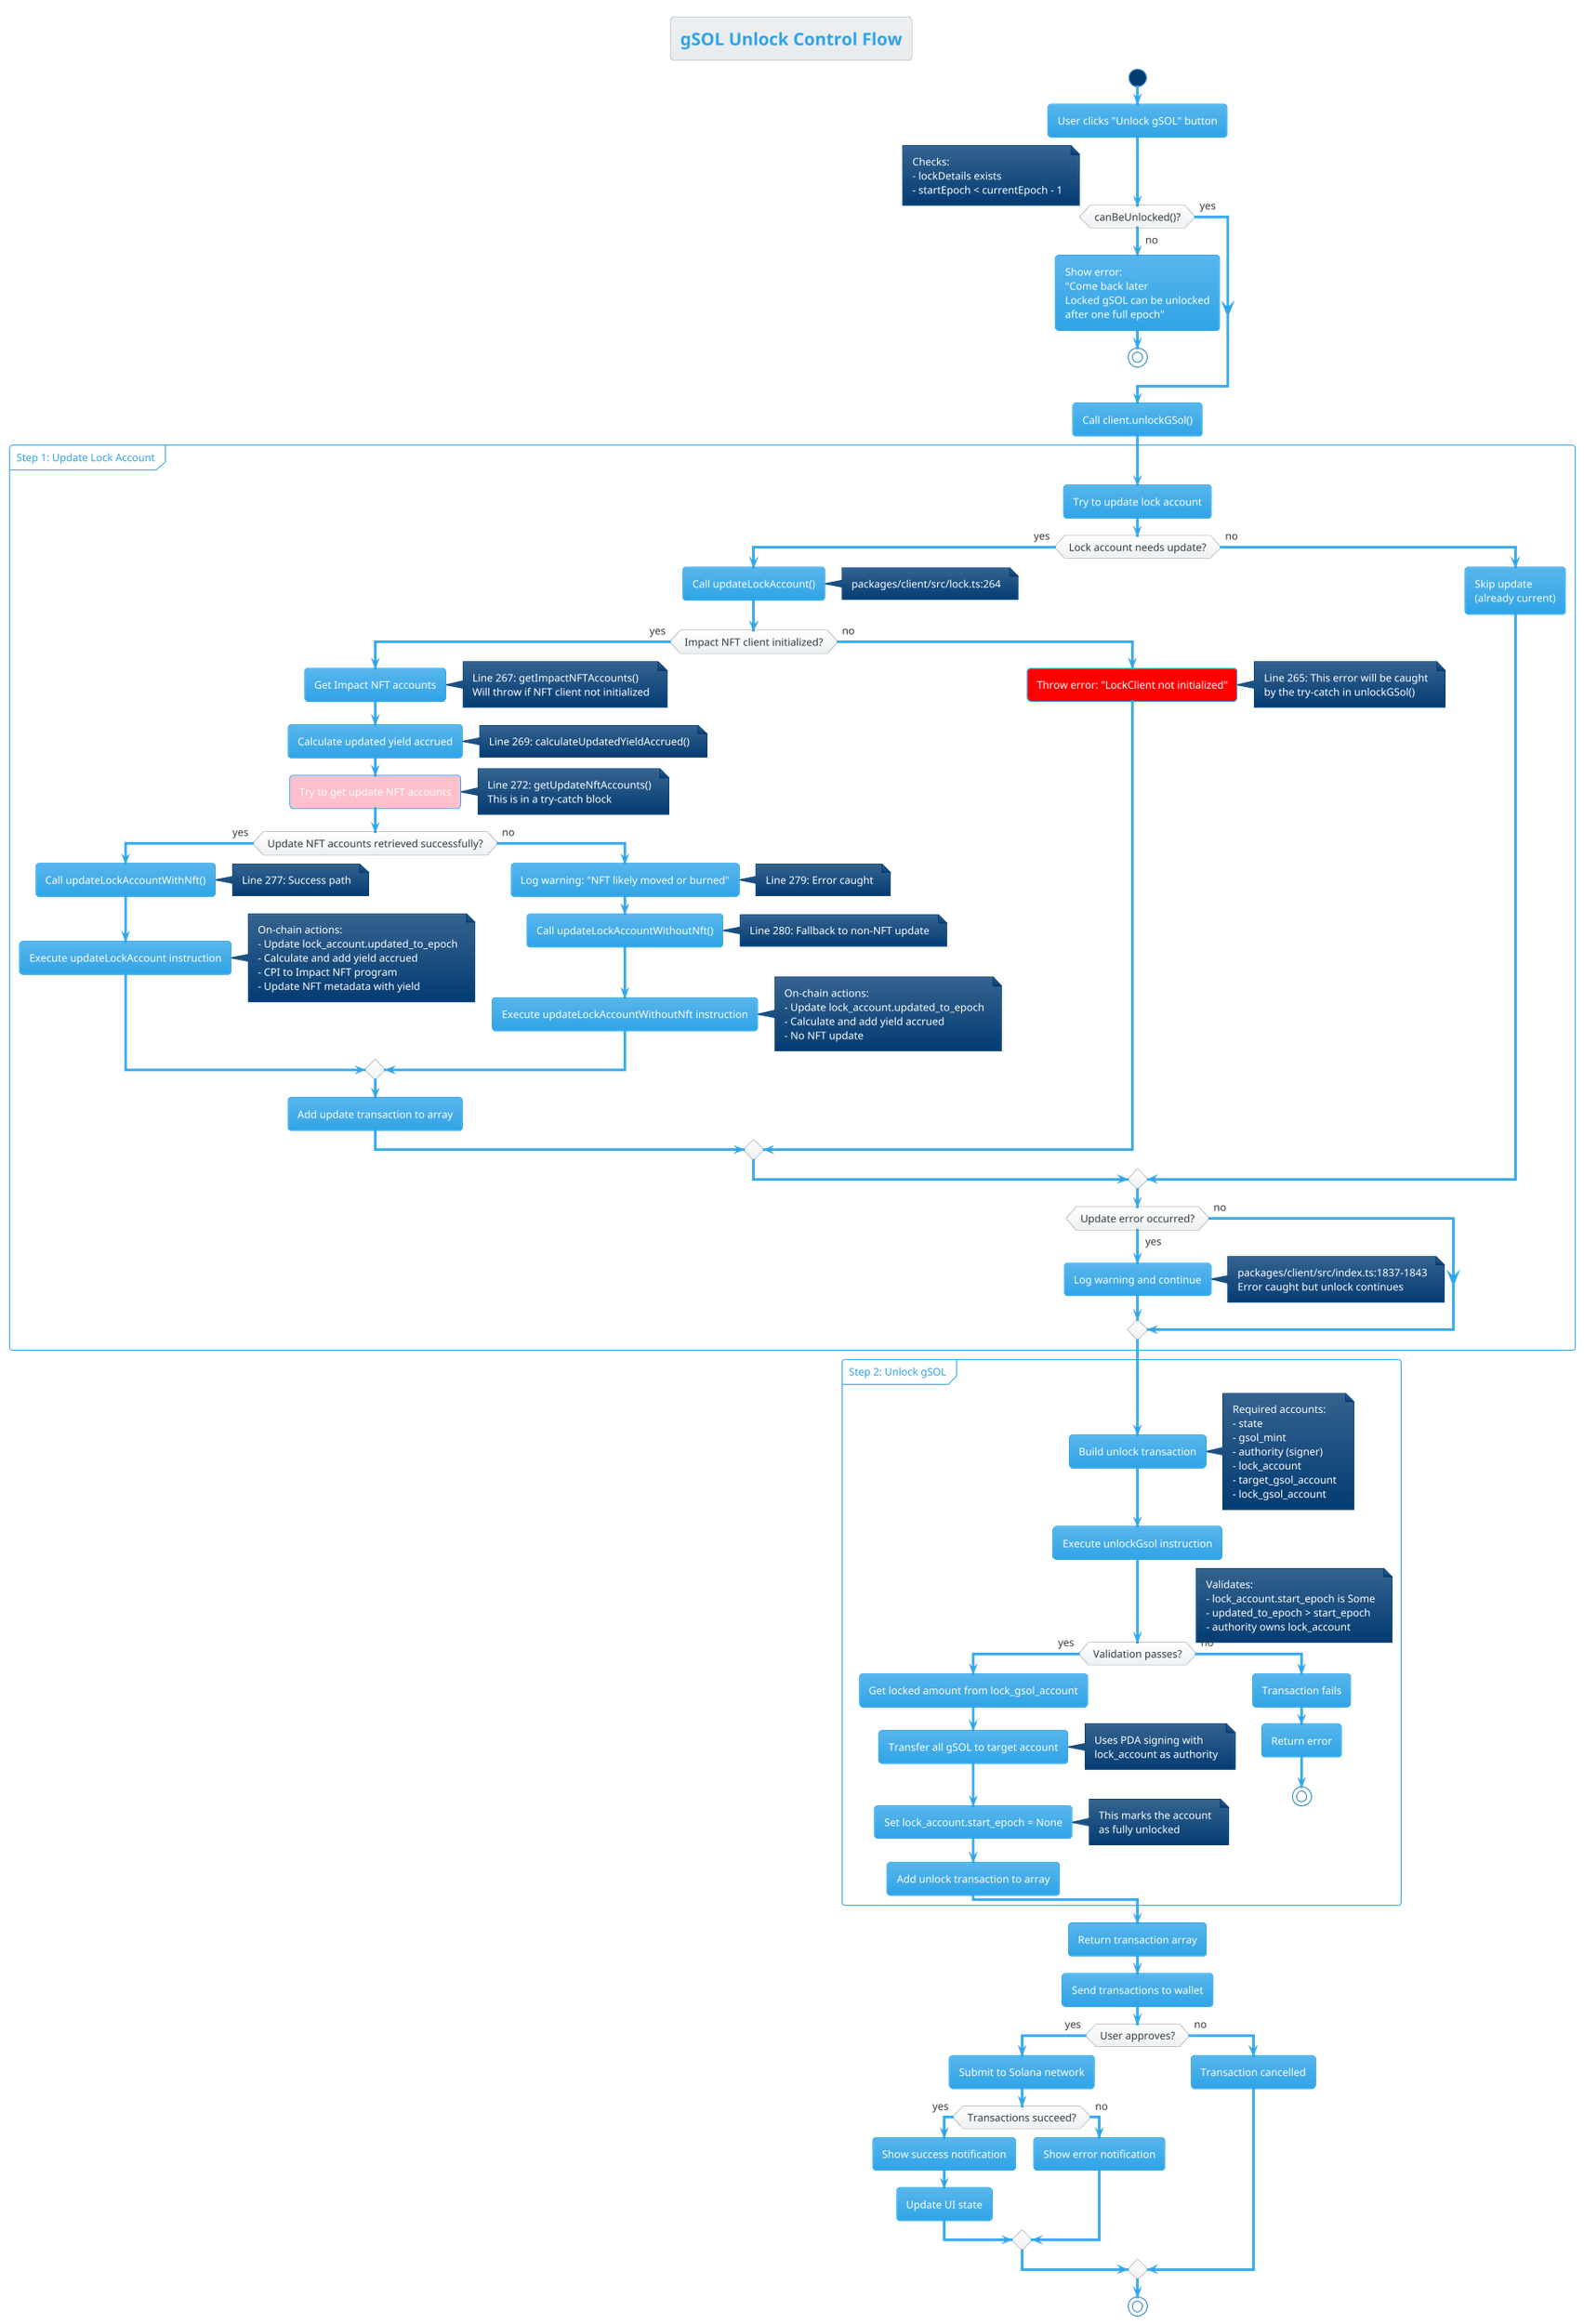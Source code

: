 @startuml unlock-flow
!theme cerulean
title gSOL Unlock Control Flow

start

:User clicks "Unlock gSOL" button;

if (canBeUnlocked()?) then (yes)
  note right
    Checks:
    - lockDetails exists
    - startEpoch < currentEpoch - 1
  end note
else (no)
  :Show error:\n"Come back later\nLocked gSOL can be unlocked\nafter one full epoch";
  stop
endif

:Call client.unlockGSol();

partition "Step 1: Update Lock Account" {
  :Try to update lock account;
  
  if (Lock account needs update?) then (yes)
    :Call updateLockAccount();
    note right
      packages/client/src/lock.ts:264
    end note
    
    if (Impact NFT client initialized?) then (yes)
      :Get Impact NFT accounts;
      note right
        Line 267: getImpactNFTAccounts()
        Will throw if NFT client not initialized
      end note
      
      :Calculate updated yield accrued;
      note right
        Line 269: calculateUpdatedYieldAccrued()
      end note
      
      #pink:Try to get update NFT accounts;
      note right
        Line 272: getUpdateNftAccounts()
        This is in a try-catch block
      end note
      
      if (Update NFT accounts retrieved successfully?) then (yes)
        :Call updateLockAccountWithNft();
        note right
          Line 277: Success path
        end note
        
        :Execute updateLockAccount instruction;
        note right
          On-chain actions:
          - Update lock_account.updated_to_epoch
          - Calculate and add yield accrued
          - CPI to Impact NFT program
          - Update NFT metadata with yield
        end note
      else (no)
        :Log warning: "NFT likely moved or burned";
        note right
          Line 279: Error caught
        end note
        
        :Call updateLockAccountWithoutNft();
        note right
          Line 280: Fallback to non-NFT update
        end note
        
        :Execute updateLockAccountWithoutNft instruction;
        note right
          On-chain actions:
          - Update lock_account.updated_to_epoch
          - Calculate and add yield accrued
          - No NFT update
        end note
      endif
      
      :Add update transaction to array;
    else (no)
      #red:Throw error: "LockClient not initialized";
      note right
        Line 265: This error will be caught
        by the try-catch in unlockGSol()
      end note
    endif
  else (no)
    :Skip update\n(already current);
  endif
  
  if (Update error occurred?) then (yes)
    :Log warning and continue;
    note right
      packages/client/src/index.ts:1837-1843
      Error caught but unlock continues
    end note
  else (no)
  endif
}

partition "Step 2: Unlock gSOL" {
  :Build unlock transaction;
  note right
    Required accounts:
    - state
    - gsol_mint
    - authority (signer)
    - lock_account
    - target_gsol_account
    - lock_gsol_account
  end note
  
  :Execute unlockGsol instruction;
  
  if (Validation passes?) then (yes)
    note right
      Validates:
      - lock_account.start_epoch is Some
      - updated_to_epoch > start_epoch
      - authority owns lock_account
    end note
    
    :Get locked amount from lock_gsol_account;
    
    :Transfer all gSOL to target account;
    note right
      Uses PDA signing with
      lock_account as authority
    end note
    
    :Set lock_account.start_epoch = None;
    note right
      This marks the account
      as fully unlocked
    end note
    
    :Add unlock transaction to array;
  else (no)
    :Transaction fails;
    :Return error;
    stop
  endif
}

:Return transaction array;

:Send transactions to wallet;

if (User approves?) then (yes)
  :Submit to Solana network;
  
  if (Transactions succeed?) then (yes)
    :Show success notification;
    :Update UI state;
  else (no)
    :Show error notification;
  endif
else (no)
  :Transaction cancelled;
endif

stop

@enduml